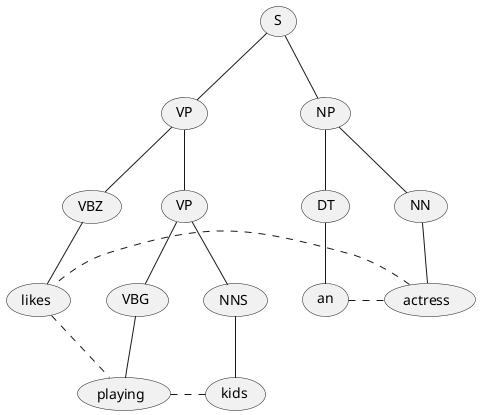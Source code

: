 @startuml
(VP) as (VP1)
(VP) as (VP2)

(S) -- (NP)
    (NP) -- (DT)
        (DT) -- (an)
    (NP) -- (NN)
        (NN) -- (actress)
(S) -- (VP1)
    (VP1) -- (VBZ)
        (VBZ) -- (likes)
    (VP1) -- (VP2)
        (VP2) -- (VBG)
            (VBG) -- (playing)
        (VP2) -- (NNS)
            (NNS) -- (kids)

(an) . (actress)
(actress) . (likes)
(likes) . (playing)
(playing) . (kids)

@enduml
